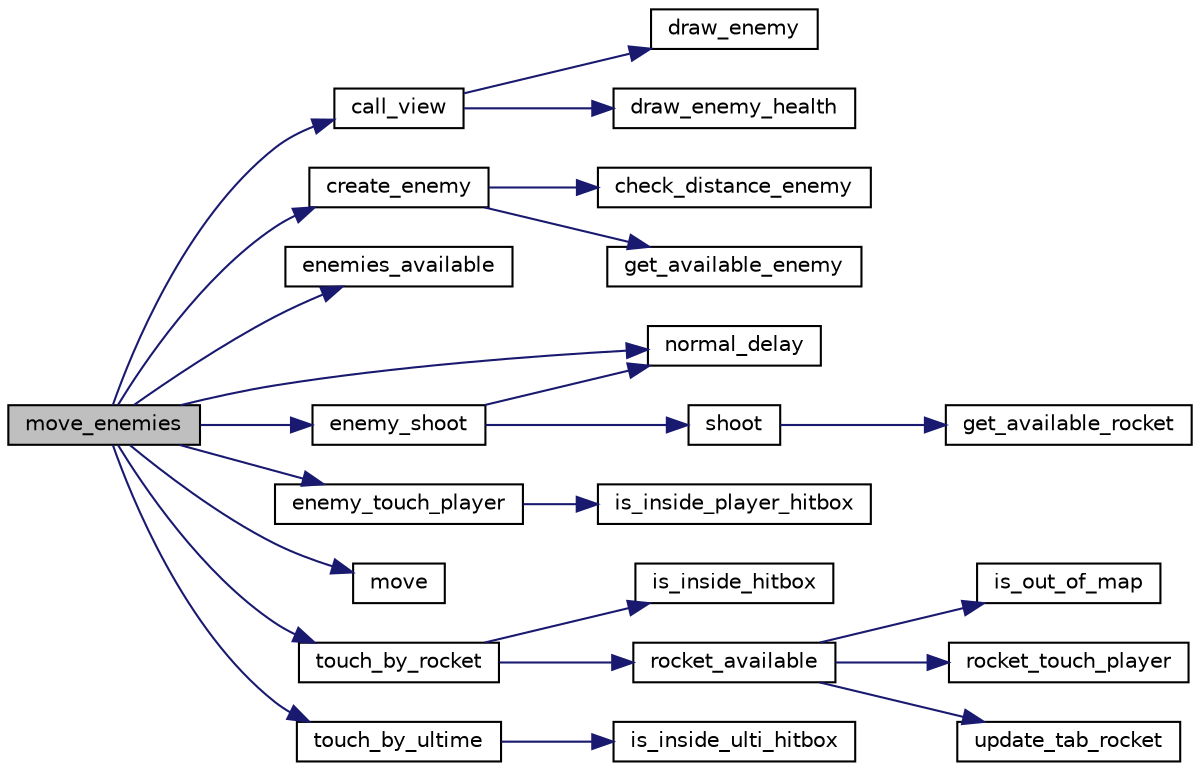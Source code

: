 digraph "move_enemies"
{
 // LATEX_PDF_SIZE
  edge [fontname="Helvetica",fontsize="10",labelfontname="Helvetica",labelfontsize="10"];
  node [fontname="Helvetica",fontsize="10",shape=record];
  rankdir="LR";
  Node1 [label="move_enemies",height=0.2,width=0.4,color="black", fillcolor="grey75", style="filled", fontcolor="black",tooltip="Function that manage the enemies."];
  Node1 -> Node2 [color="midnightblue",fontsize="10",style="solid",fontname="Helvetica"];
  Node2 [label="call_view",height=0.2,width=0.4,color="black", fillcolor="white", style="filled",URL="$enemies__controller_8c.html#a9412891fedaa8c299a947988d81cbe80",tooltip="Function that draw the enemy."];
  Node2 -> Node3 [color="midnightblue",fontsize="10",style="solid",fontname="Helvetica"];
  Node3 [label="draw_enemy",height=0.2,width=0.4,color="black", fillcolor="white", style="filled",URL="$window_8h.html#a2bf8e35f30ec73da8fc96f1a5d7204f3",tooltip="draw the enemy"];
  Node2 -> Node4 [color="midnightblue",fontsize="10",style="solid",fontname="Helvetica"];
  Node4 [label="draw_enemy_health",height=0.2,width=0.4,color="black", fillcolor="white", style="filled",URL="$window_8h.html#a6a0f4c435d245ab1bc0371cbf4af2969",tooltip="draw the health of special enemy"];
  Node1 -> Node5 [color="midnightblue",fontsize="10",style="solid",fontname="Helvetica"];
  Node5 [label="create_enemy",height=0.2,width=0.4,color="black", fillcolor="white", style="filled",URL="$enemies__controller_8c.html#a84d28ee5bda4f5366a6746b930376322",tooltip="Create a enemy object."];
  Node5 -> Node6 [color="midnightblue",fontsize="10",style="solid",fontname="Helvetica"];
  Node6 [label="check_distance_enemy",height=0.2,width=0.4,color="black", fillcolor="white", style="filled",URL="$enemies__controller_8c.html#a7f593ee3b4cc52d6fbb77de74c809d80",tooltip="Function that check if the special enemy is too close to another special enemy."];
  Node5 -> Node7 [color="midnightblue",fontsize="10",style="solid",fontname="Helvetica"];
  Node7 [label="get_available_enemy",height=0.2,width=0.4,color="black", fillcolor="white", style="filled",URL="$enemies__controller_8c.html#a9dcc1640f6452dc03d049930f59fd358",tooltip="Function that give the index of the first available enemy."];
  Node1 -> Node8 [color="midnightblue",fontsize="10",style="solid",fontname="Helvetica"];
  Node8 [label="enemies_available",height=0.2,width=0.4,color="black", fillcolor="white", style="filled",URL="$enemies__controller_8c.html#a6b76b7bf9425bab65000abb24492a12d",tooltip="Function that check if the enemy is available (if he is out of the screen, if he is dead)"];
  Node1 -> Node9 [color="midnightblue",fontsize="10",style="solid",fontname="Helvetica"];
  Node9 [label="enemy_shoot",height=0.2,width=0.4,color="black", fillcolor="white", style="filled",URL="$enemies__controller_8c.html#a9908f4e396f6ef312894469c5ea384fc",tooltip="Function that manage the shoot of the enemies."];
  Node9 -> Node10 [color="midnightblue",fontsize="10",style="solid",fontname="Helvetica"];
  Node10 [label="normal_delay",height=0.2,width=0.4,color="black", fillcolor="white", style="filled",URL="$game_8c.html#a15e38affd62949855c781ff9244ec6a7",tooltip="Function that generate random (Function from the Algorithmic course (Thanks Mr Thapper))"];
  Node9 -> Node11 [color="midnightblue",fontsize="10",style="solid",fontname="Helvetica"];
  Node11 [label="shoot",height=0.2,width=0.4,color="black", fillcolor="white", style="filled",URL="$rocket__controller_8c.html#ada059c3d57305096670459ca267e431f",tooltip="Function for shoot a rocket for player and enemy."];
  Node11 -> Node12 [color="midnightblue",fontsize="10",style="solid",fontname="Helvetica"];
  Node12 [label="get_available_rocket",height=0.2,width=0.4,color="black", fillcolor="white", style="filled",URL="$rocket__controller_8c.html#a8f13369d5c69922100f5b70dc104784f",tooltip="Function that return the index of the first available rocket."];
  Node1 -> Node13 [color="midnightblue",fontsize="10",style="solid",fontname="Helvetica"];
  Node13 [label="enemy_touch_player",height=0.2,width=0.4,color="black", fillcolor="white", style="filled",URL="$enemies__controller_8c.html#a93ed0425652d01d624a03f8551209093",tooltip="Function that check if the enemy touch the player and kill him."];
  Node13 -> Node14 [color="midnightblue",fontsize="10",style="solid",fontname="Helvetica"];
  Node14 [label="is_inside_player_hitbox",height=0.2,width=0.4,color="black", fillcolor="white", style="filled",URL="$enemies__controller_8c.html#adc2bad6fc1bd42cbe873acda144a301e",tooltip="Function that check if the enemy touch the player."];
  Node1 -> Node15 [color="midnightblue",fontsize="10",style="solid",fontname="Helvetica"];
  Node15 [label="move",height=0.2,width=0.4,color="black", fillcolor="white", style="filled",URL="$enemies__controller_8c.html#a9888602f88e018d662efc6ecba5405b7",tooltip="Function that move the enemies."];
  Node1 -> Node10 [color="midnightblue",fontsize="10",style="solid",fontname="Helvetica"];
  Node1 -> Node16 [color="midnightblue",fontsize="10",style="solid",fontname="Helvetica"];
  Node16 [label="touch_by_rocket",height=0.2,width=0.4,color="black", fillcolor="white", style="filled",URL="$enemies__controller_8c.html#a4db27b2e569063ee7bd07f9837e5fb88",tooltip="Function that check if the rocket touch the enemy."];
  Node16 -> Node17 [color="midnightblue",fontsize="10",style="solid",fontname="Helvetica"];
  Node17 [label="is_inside_hitbox",height=0.2,width=0.4,color="black", fillcolor="white", style="filled",URL="$enemies__controller_8c.html#ad1719f318ea7c7e6d18d0bf3d7f7b278",tooltip="Function that check if the rocket touch the enemy."];
  Node16 -> Node18 [color="midnightblue",fontsize="10",style="solid",fontname="Helvetica"];
  Node18 [label="rocket_available",height=0.2,width=0.4,color="black", fillcolor="white", style="filled",URL="$rocket__controller_8c.html#a0d76320b27aa9020c5d60472eac12d5e",tooltip="Function that check if the rocket respect all the condition."];
  Node18 -> Node19 [color="midnightblue",fontsize="10",style="solid",fontname="Helvetica"];
  Node19 [label="is_out_of_map",height=0.2,width=0.4,color="black", fillcolor="white", style="filled",URL="$rocket__controller_8c.html#af43af1036bd161562f3e1402e47b5355",tooltip="Function that check if the rocket is out of the map."];
  Node18 -> Node20 [color="midnightblue",fontsize="10",style="solid",fontname="Helvetica"];
  Node20 [label="rocket_touch_player",height=0.2,width=0.4,color="black", fillcolor="white", style="filled",URL="$rocket__controller_8c.html#a5b10f5b816991040faa7c20ba3eb52e6",tooltip="Function that check if the rocket touch the player."];
  Node18 -> Node21 [color="midnightblue",fontsize="10",style="solid",fontname="Helvetica"];
  Node21 [label="update_tab_rocket",height=0.2,width=0.4,color="black", fillcolor="white", style="filled",URL="$rocket__controller_8c.html#a8e1118ec4dfa0938b19e9eb75a942839",tooltip="Function that update the tab of rocket -> delete the rocket."];
  Node1 -> Node22 [color="midnightblue",fontsize="10",style="solid",fontname="Helvetica"];
  Node22 [label="touch_by_ultime",height=0.2,width=0.4,color="black", fillcolor="white", style="filled",URL="$enemies__controller_8c.html#a5183c89b5ef1b4e7e14105a76ad3b9e5",tooltip="Function that check if the enemy is inside the ulti hitbox and kill him."];
  Node22 -> Node23 [color="midnightblue",fontsize="10",style="solid",fontname="Helvetica"];
  Node23 [label="is_inside_ulti_hitbox",height=0.2,width=0.4,color="black", fillcolor="white", style="filled",URL="$enemies__controller_8c.html#ad306a78f6411c8b628ddaee854efba15",tooltip="Function that check if the enemy is inside the ulti hitbox."];
}
